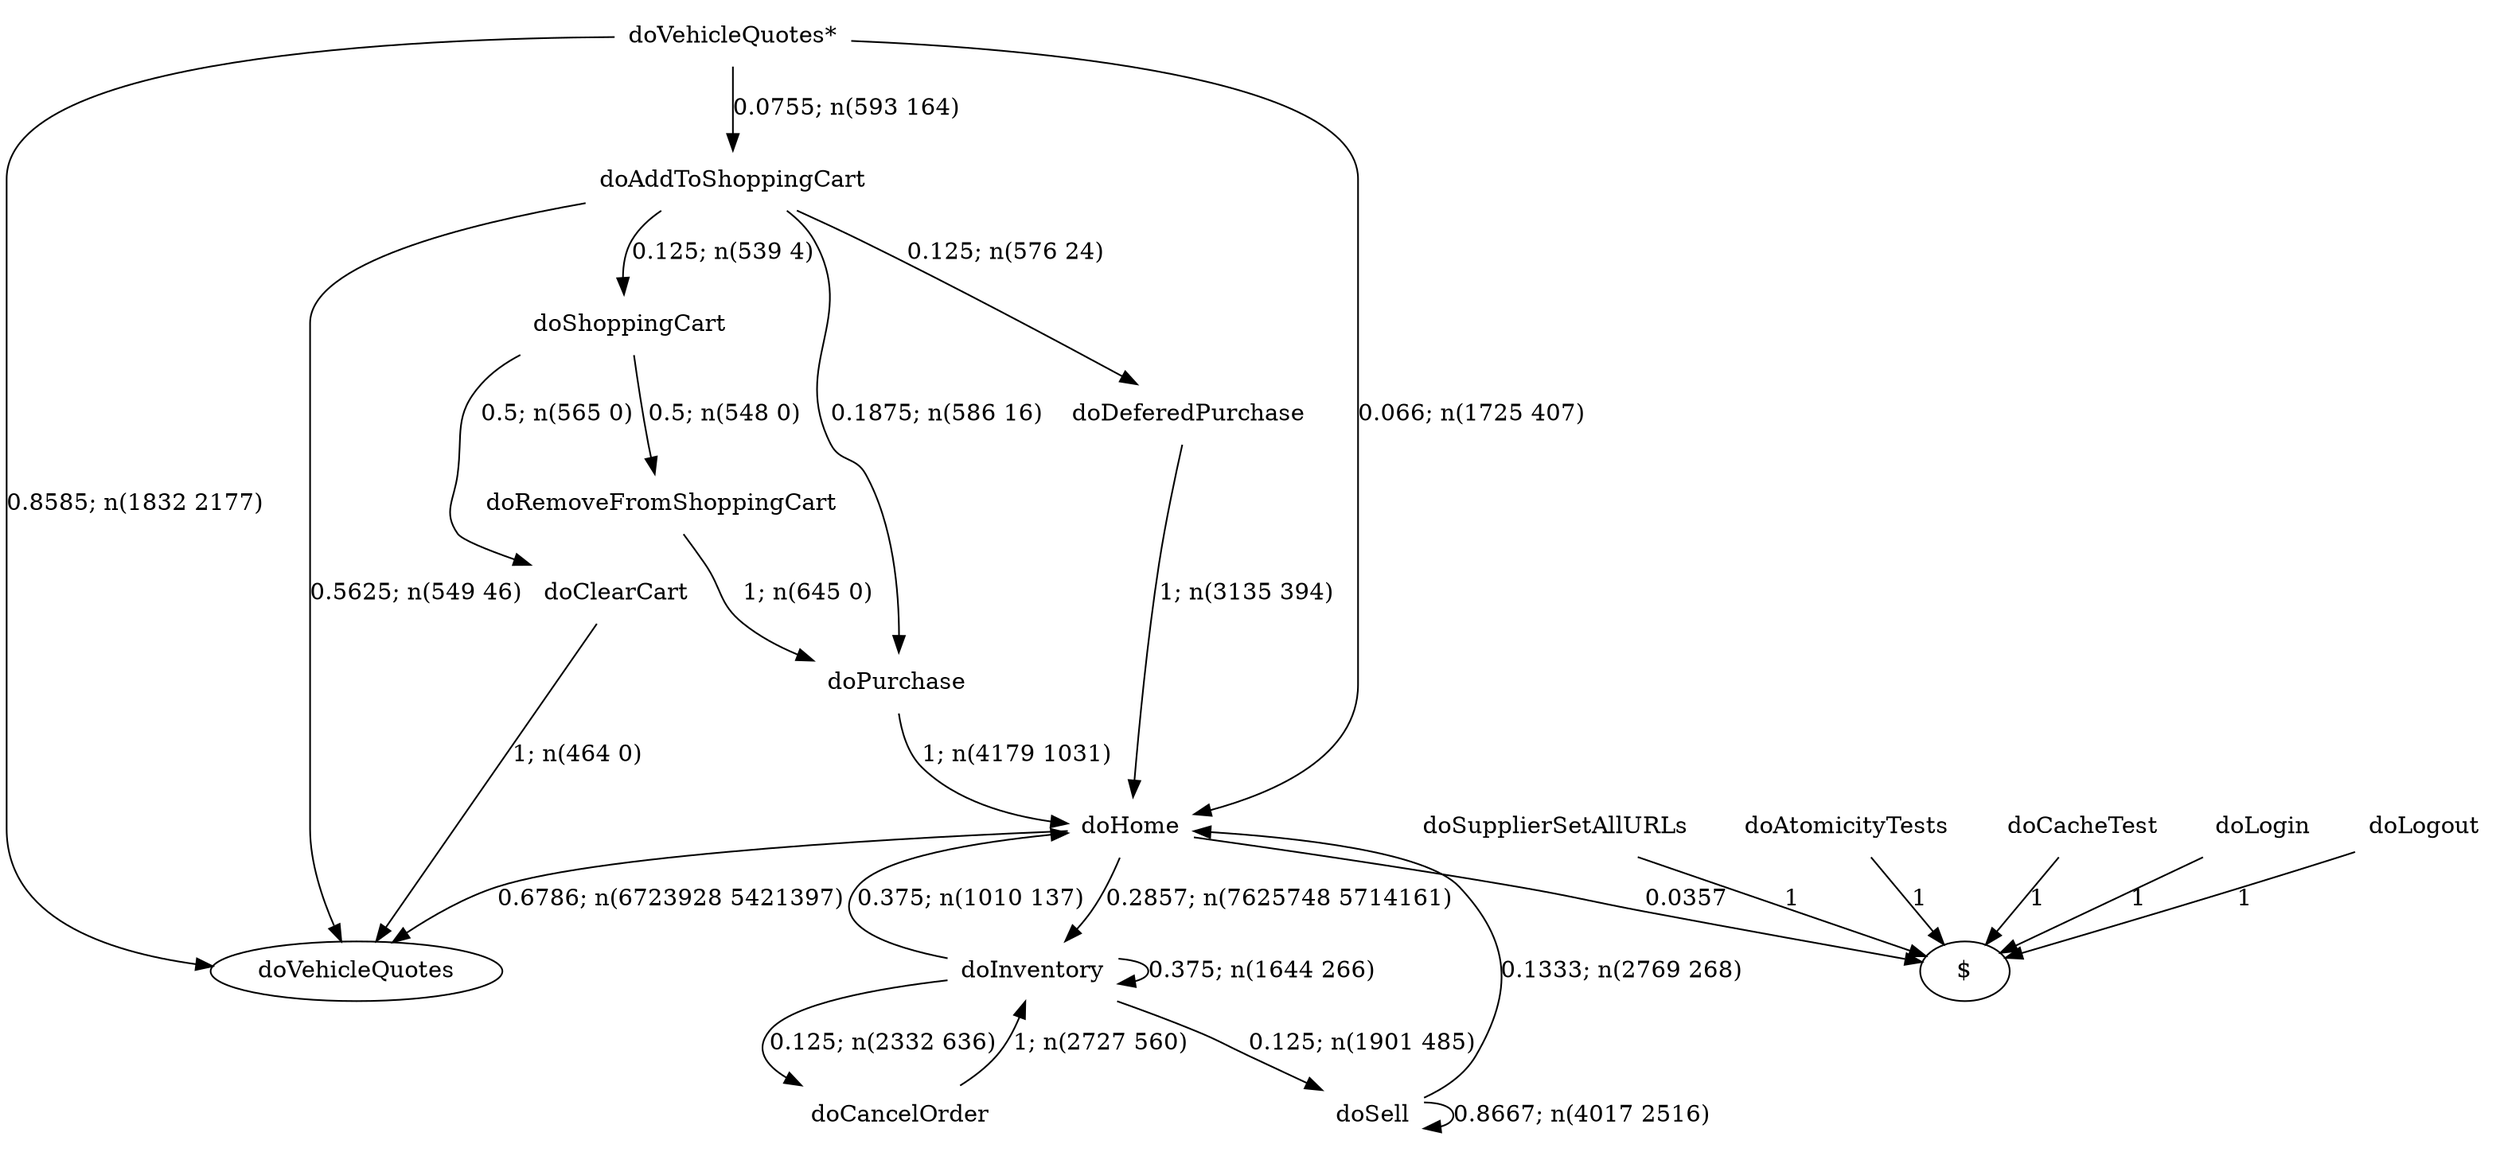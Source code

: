 digraph G {"doVehicleQuotes*" [label="doVehicleQuotes*",shape=none];"doSupplierSetAllURLs" [label="doSupplierSetAllURLs",shape=none];"doAtomicityTests" [label="doAtomicityTests",shape=none];"doCacheTest" [label="doCacheTest",shape=none];"doLogin" [label="doLogin",shape=none];"doAddToShoppingCart" [label="doAddToShoppingCart",shape=none];"doDeferedPurchase" [label="doDeferedPurchase",shape=none];"doHome" [label="doHome",shape=none];"doShoppingCart" [label="doShoppingCart",shape=none];"doClearCart" [label="doClearCart",shape=none];"doPurchase" [label="doPurchase",shape=none];"doInventory" [label="doInventory",shape=none];"doSell" [label="doSell",shape=none];"doLogout" [label="doLogout",shape=none];"doCancelOrder" [label="doCancelOrder",shape=none];"doRemoveFromShoppingCart" [label="doRemoveFromShoppingCart",shape=none];"doVehicleQuotes*"->"doVehicleQuotes" [style=solid,label="0.8585; n(1832 2177)"];"doVehicleQuotes*"->"doAddToShoppingCart" [style=solid,label="0.0755; n(593 164)"];"doVehicleQuotes*"->"doHome" [style=solid,label="0.066; n(1725 407)"];"doSupplierSetAllURLs"->"$" [style=solid,label="1"];"doAtomicityTests"->"$" [style=solid,label="1"];"doCacheTest"->"$" [style=solid,label="1"];"doLogin"->"$" [style=solid,label="1"];"doAddToShoppingCart"->"doVehicleQuotes" [style=solid,label="0.5625; n(549 46)"];"doAddToShoppingCart"->"doDeferedPurchase" [style=solid,label="0.125; n(576 24)"];"doAddToShoppingCart"->"doShoppingCart" [style=solid,label="0.125; n(539 4)"];"doAddToShoppingCart"->"doPurchase" [style=solid,label="0.1875; n(586 16)"];"doDeferedPurchase"->"doHome" [style=solid,label="1; n(3135 394)"];"doHome"->"doVehicleQuotes" [style=solid,label="0.6786; n(6723928 5421397)"];"doHome"->"doInventory" [style=solid,label="0.2857; n(7625748 5714161)"];"doHome"->"$" [style=solid,label="0.0357"];"doShoppingCart"->"doClearCart" [style=solid,label="0.5; n(565 0)"];"doShoppingCart"->"doRemoveFromShoppingCart" [style=solid,label="0.5; n(548 0)"];"doClearCart"->"doVehicleQuotes" [style=solid,label="1; n(464 0)"];"doPurchase"->"doHome" [style=solid,label="1; n(4179 1031)"];"doInventory"->"doHome" [style=solid,label="0.375; n(1010 137)"];"doInventory"->"doInventory" [style=solid,label="0.375; n(1644 266)"];"doInventory"->"doSell" [style=solid,label="0.125; n(1901 485)"];"doInventory"->"doCancelOrder" [style=solid,label="0.125; n(2332 636)"];"doSell"->"doHome" [style=solid,label="0.1333; n(2769 268)"];"doSell"->"doSell" [style=solid,label="0.8667; n(4017 2516)"];"doLogout"->"$" [style=solid,label="1"];"doCancelOrder"->"doInventory" [style=solid,label="1; n(2727 560)"];"doRemoveFromShoppingCart"->"doPurchase" [style=solid,label="1; n(645 0)"];}